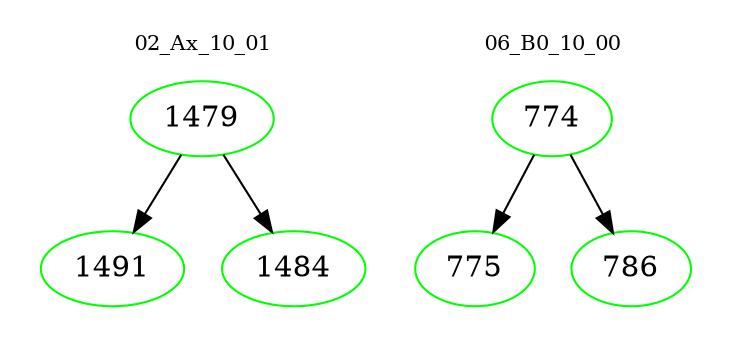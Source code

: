 digraph{
subgraph cluster_0 {
color = white
label = "02_Ax_10_01";
fontsize=10;
T0_1479 [label="1479", color="green"]
T0_1479 -> T0_1491 [color="black"]
T0_1491 [label="1491", color="green"]
T0_1479 -> T0_1484 [color="black"]
T0_1484 [label="1484", color="green"]
}
subgraph cluster_1 {
color = white
label = "06_B0_10_00";
fontsize=10;
T1_774 [label="774", color="green"]
T1_774 -> T1_775 [color="black"]
T1_775 [label="775", color="green"]
T1_774 -> T1_786 [color="black"]
T1_786 [label="786", color="green"]
}
}
